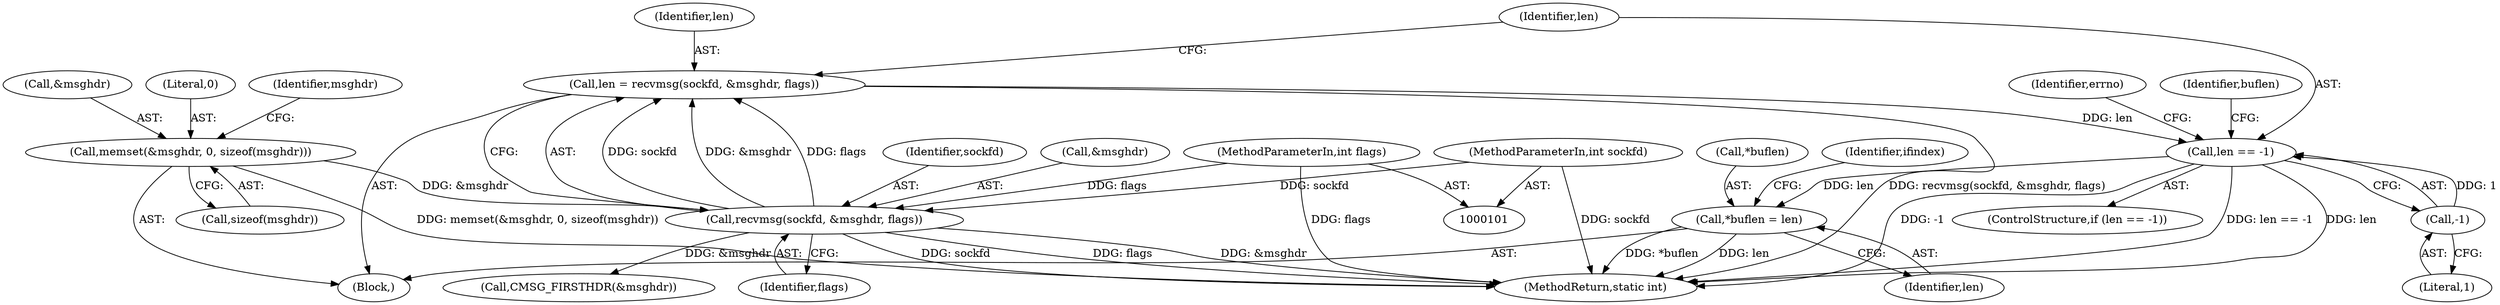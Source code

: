 digraph "0_libndp_a4892df306e0532487f1634ba6d4c6d4bb381c7f@pointer" {
"1000182" [label="(Call,*buflen = len)"];
"1000175" [label="(Call,len == -1)"];
"1000167" [label="(Call,len = recvmsg(sockfd, &msghdr, flags))"];
"1000169" [label="(Call,recvmsg(sockfd, &msghdr, flags))"];
"1000102" [label="(MethodParameterIn,int sockfd)"];
"1000127" [label="(Call,memset(&msghdr, 0, sizeof(msghdr)))"];
"1000105" [label="(MethodParameterIn,int flags)"];
"1000177" [label="(Call,-1)"];
"1000177" [label="(Call,-1)"];
"1000273" [label="(MethodReturn,static int)"];
"1000176" [label="(Identifier,len)"];
"1000183" [label="(Call,*buflen)"];
"1000169" [label="(Call,recvmsg(sockfd, &msghdr, flags))"];
"1000174" [label="(ControlStructure,if (len == -1))"];
"1000195" [label="(Call,CMSG_FIRSTHDR(&msghdr))"];
"1000170" [label="(Identifier,sockfd)"];
"1000173" [label="(Identifier,flags)"];
"1000128" [label="(Call,&msghdr)"];
"1000109" [label="(Block,)"];
"1000181" [label="(Identifier,errno)"];
"1000171" [label="(Call,&msghdr)"];
"1000131" [label="(Call,sizeof(msghdr))"];
"1000178" [label="(Literal,1)"];
"1000167" [label="(Call,len = recvmsg(sockfd, &msghdr, flags))"];
"1000185" [label="(Identifier,len)"];
"1000188" [label="(Identifier,ifindex)"];
"1000102" [label="(MethodParameterIn,int sockfd)"];
"1000105" [label="(MethodParameterIn,int flags)"];
"1000130" [label="(Literal,0)"];
"1000135" [label="(Identifier,msghdr)"];
"1000184" [label="(Identifier,buflen)"];
"1000127" [label="(Call,memset(&msghdr, 0, sizeof(msghdr)))"];
"1000175" [label="(Call,len == -1)"];
"1000168" [label="(Identifier,len)"];
"1000182" [label="(Call,*buflen = len)"];
"1000182" -> "1000109"  [label="AST: "];
"1000182" -> "1000185"  [label="CFG: "];
"1000183" -> "1000182"  [label="AST: "];
"1000185" -> "1000182"  [label="AST: "];
"1000188" -> "1000182"  [label="CFG: "];
"1000182" -> "1000273"  [label="DDG: len"];
"1000182" -> "1000273"  [label="DDG: *buflen"];
"1000175" -> "1000182"  [label="DDG: len"];
"1000175" -> "1000174"  [label="AST: "];
"1000175" -> "1000177"  [label="CFG: "];
"1000176" -> "1000175"  [label="AST: "];
"1000177" -> "1000175"  [label="AST: "];
"1000181" -> "1000175"  [label="CFG: "];
"1000184" -> "1000175"  [label="CFG: "];
"1000175" -> "1000273"  [label="DDG: len"];
"1000175" -> "1000273"  [label="DDG: -1"];
"1000175" -> "1000273"  [label="DDG: len == -1"];
"1000167" -> "1000175"  [label="DDG: len"];
"1000177" -> "1000175"  [label="DDG: 1"];
"1000167" -> "1000109"  [label="AST: "];
"1000167" -> "1000169"  [label="CFG: "];
"1000168" -> "1000167"  [label="AST: "];
"1000169" -> "1000167"  [label="AST: "];
"1000176" -> "1000167"  [label="CFG: "];
"1000167" -> "1000273"  [label="DDG: recvmsg(sockfd, &msghdr, flags)"];
"1000169" -> "1000167"  [label="DDG: sockfd"];
"1000169" -> "1000167"  [label="DDG: &msghdr"];
"1000169" -> "1000167"  [label="DDG: flags"];
"1000169" -> "1000173"  [label="CFG: "];
"1000170" -> "1000169"  [label="AST: "];
"1000171" -> "1000169"  [label="AST: "];
"1000173" -> "1000169"  [label="AST: "];
"1000169" -> "1000273"  [label="DDG: flags"];
"1000169" -> "1000273"  [label="DDG: &msghdr"];
"1000169" -> "1000273"  [label="DDG: sockfd"];
"1000102" -> "1000169"  [label="DDG: sockfd"];
"1000127" -> "1000169"  [label="DDG: &msghdr"];
"1000105" -> "1000169"  [label="DDG: flags"];
"1000169" -> "1000195"  [label="DDG: &msghdr"];
"1000102" -> "1000101"  [label="AST: "];
"1000102" -> "1000273"  [label="DDG: sockfd"];
"1000127" -> "1000109"  [label="AST: "];
"1000127" -> "1000131"  [label="CFG: "];
"1000128" -> "1000127"  [label="AST: "];
"1000130" -> "1000127"  [label="AST: "];
"1000131" -> "1000127"  [label="AST: "];
"1000135" -> "1000127"  [label="CFG: "];
"1000127" -> "1000273"  [label="DDG: memset(&msghdr, 0, sizeof(msghdr))"];
"1000105" -> "1000101"  [label="AST: "];
"1000105" -> "1000273"  [label="DDG: flags"];
"1000177" -> "1000178"  [label="CFG: "];
"1000178" -> "1000177"  [label="AST: "];
}
